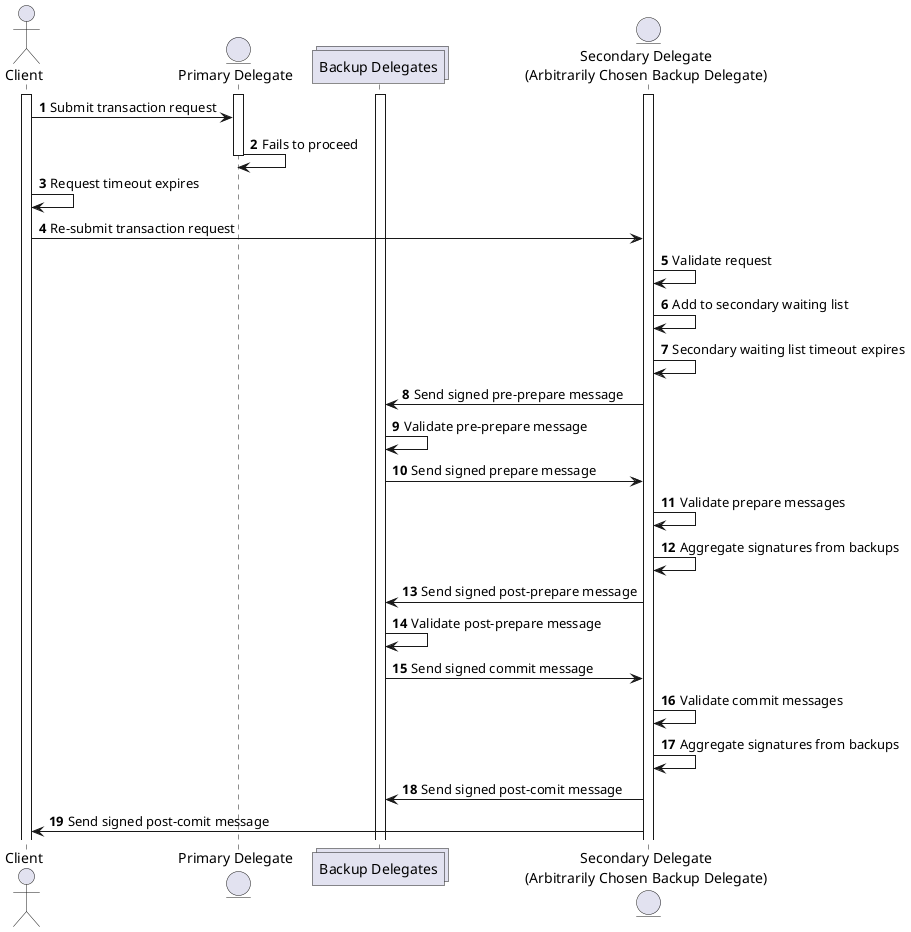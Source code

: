 @startuml

autonumber

actor Client
entity "Primary Delegate" as pd
collections "Backup Delegates" as bd
entity "Secondary Delegate\n(Arbitrarily Chosen Backup Delegate)" as sd

activate Client
activate pd
activate bd
activate sd

Client -> pd : Submit transaction request
pd -> pd : Fails to proceed

deactivate pd

Client -> Client : Request timeout expires
Client -> sd : Re-submit transaction request

sd -> sd : Validate request
sd -> sd : Add to secondary waiting list
sd -> sd : Secondary waiting list timeout expires

sd -> bd : Send signed pre-prepare message
bd -> bd : Validate pre-prepare message
bd -> sd : Send signed prepare message

sd -> sd : Validate prepare messages
sd -> sd : Aggregate signatures from backups

sd -> bd : Send signed post-prepare message
bd -> bd : Validate post-prepare message
bd -> sd : Send signed commit message
sd -> sd : Validate commit messages
sd -> sd : Aggregate signatures from backups

sd -> bd : Send signed post-comit message
sd -> Client : Send signed post-comit message

@enduml
